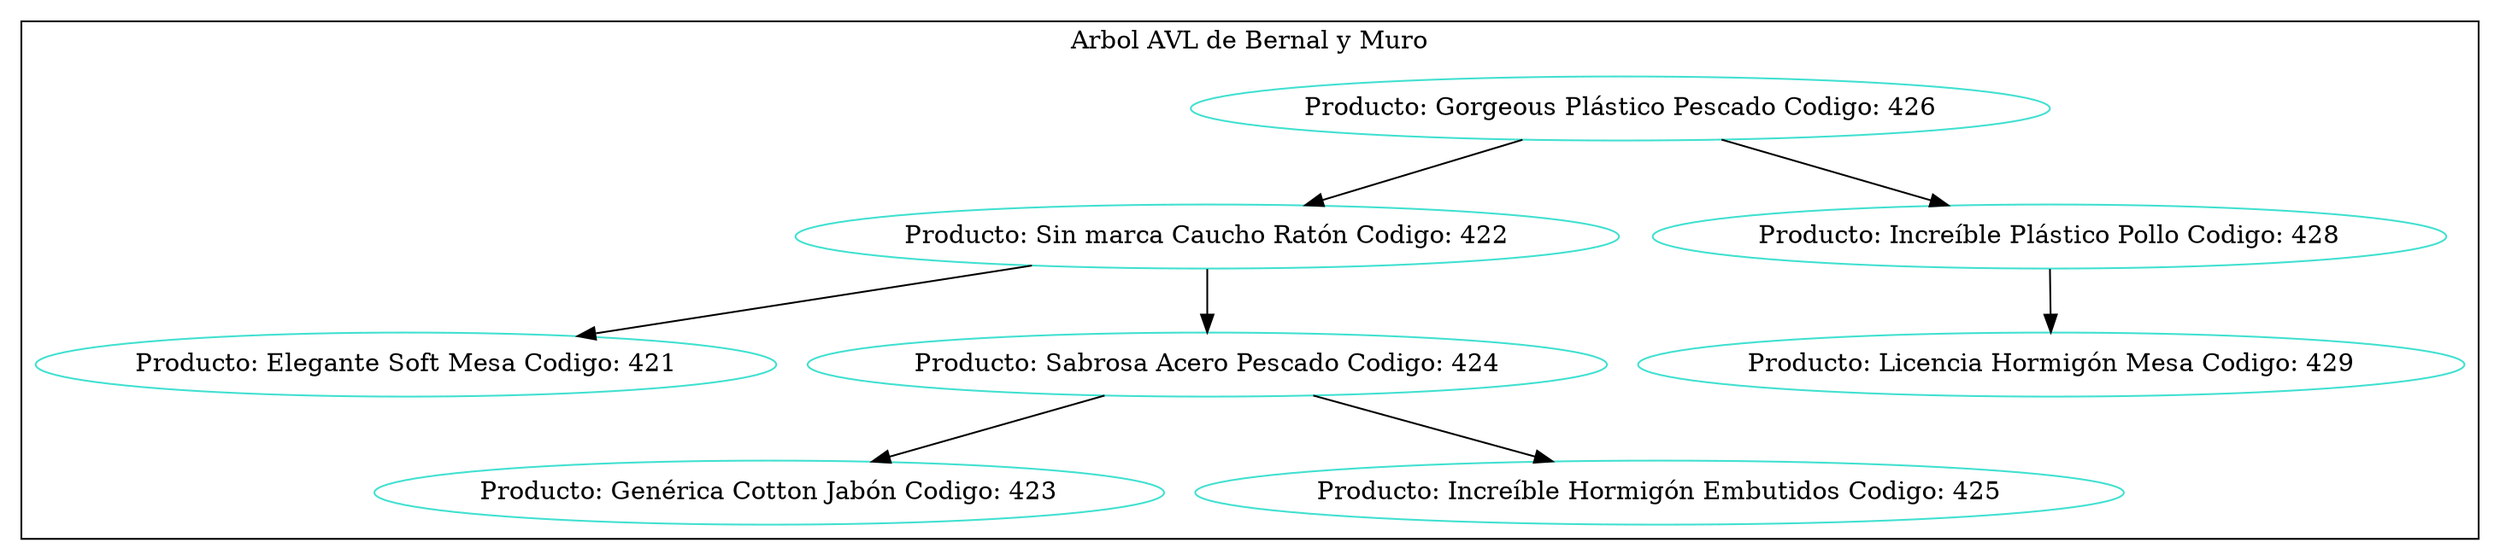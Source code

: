 digraph Hash{
node [color ="turquoise"];
subgraph clusterMarco {label="Arbol AVL de Bernal y Muro";color=black;
node[label="Producto: Gorgeous Plástico Pescado Codigo: 426"]426;
node[label="Producto: Sin marca Caucho Ratón Codigo: 422"]422;
node[label="Producto: Elegante Soft Mesa Codigo: 421"]421;
node[label="Producto: Sabrosa Acero Pescado Codigo: 424"]424;
node[label="Producto: Genérica Cotton Jabón Codigo: 423"]423;
node[label="Producto: Increíble Hormigón Embutidos Codigo: 425"]425;
node[label="Producto: Increíble Plástico Pollo Codigo: 428"]428;
node[label="Producto: Licencia Hormigón Mesa Codigo: 429"]429;
422->421;
424->423;
424->425;
422->424;
426->422;
428->429;
426->428;
}
}